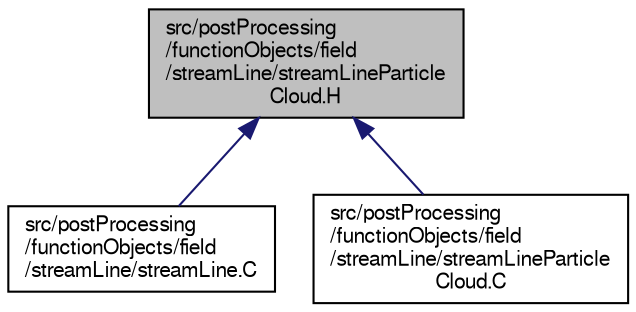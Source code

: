 digraph "src/postProcessing/functionObjects/field/streamLine/streamLineParticleCloud.H"
{
  bgcolor="transparent";
  edge [fontname="FreeSans",fontsize="10",labelfontname="FreeSans",labelfontsize="10"];
  node [fontname="FreeSans",fontsize="10",shape=record];
  Node343 [label="src/postProcessing\l/functionObjects/field\l/streamLine/streamLineParticle\lCloud.H",height=0.2,width=0.4,color="black", fillcolor="grey75", style="filled", fontcolor="black"];
  Node343 -> Node344 [dir="back",color="midnightblue",fontsize="10",style="solid",fontname="FreeSans"];
  Node344 [label="src/postProcessing\l/functionObjects/field\l/streamLine/streamLine.C",height=0.2,width=0.4,color="black",URL="$a13418.html"];
  Node343 -> Node345 [dir="back",color="midnightblue",fontsize="10",style="solid",fontname="FreeSans"];
  Node345 [label="src/postProcessing\l/functionObjects/field\l/streamLine/streamLineParticle\lCloud.C",height=0.2,width=0.4,color="black",URL="$a13436.html"];
}

